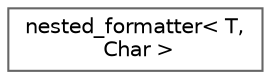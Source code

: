digraph "类继承关系图"
{
 // LATEX_PDF_SIZE
  bgcolor="transparent";
  edge [fontname=Helvetica,fontsize=10,labelfontname=Helvetica,labelfontsize=10];
  node [fontname=Helvetica,fontsize=10,shape=box,height=0.2,width=0.4];
  rankdir="LR";
  Node0 [id="Node000000",label="nested_formatter\< T,\l Char \>",height=0.2,width=0.4,color="grey40", fillcolor="white", style="filled",URL="$structnested__formatter.html",tooltip=" "];
}
